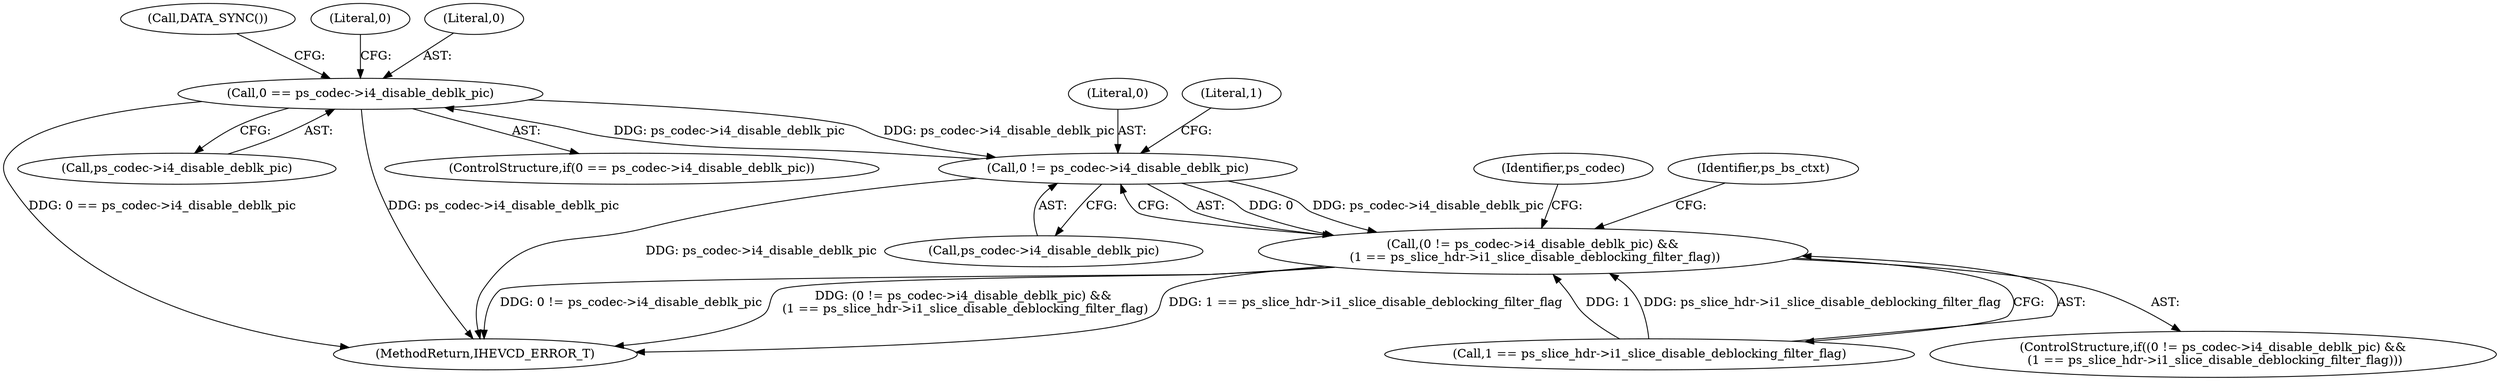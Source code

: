 digraph "0_Android_bcfc7124f6ef9f1ec128fb2e90de774a5b33d199_0@pointer" {
"1003688" [label="(Call,0 == ps_codec->i4_disable_deblk_pic)"];
"1002546" [label="(Call,0 != ps_codec->i4_disable_deblk_pic)"];
"1003688" [label="(Call,0 == ps_codec->i4_disable_deblk_pic)"];
"1002545" [label="(Call,(0 != ps_codec->i4_disable_deblk_pic) &&\n (1 == ps_slice_hdr->i1_slice_disable_deblocking_filter_flag))"];
"1003690" [label="(Call,ps_codec->i4_disable_deblk_pic)"];
"1004200" [label="(Call,DATA_SYNC())"];
"1005079" [label="(MethodReturn,IHEVCD_ERROR_T)"];
"1002545" [label="(Call,(0 != ps_codec->i4_disable_deblk_pic) &&\n (1 == ps_slice_hdr->i1_slice_disable_deblocking_filter_flag))"];
"1002548" [label="(Call,ps_codec->i4_disable_deblk_pic)"];
"1003696" [label="(Literal,0)"];
"1002559" [label="(Identifier,ps_bs_ctxt)"];
"1002547" [label="(Literal,0)"];
"1003689" [label="(Literal,0)"];
"1002551" [label="(Call,1 == ps_slice_hdr->i1_slice_disable_deblocking_filter_flag)"];
"1002835" [label="(Identifier,ps_codec)"];
"1002546" [label="(Call,0 != ps_codec->i4_disable_deblk_pic)"];
"1003687" [label="(ControlStructure,if(0 == ps_codec->i4_disable_deblk_pic))"];
"1002544" [label="(ControlStructure,if((0 != ps_codec->i4_disable_deblk_pic) &&\n (1 == ps_slice_hdr->i1_slice_disable_deblocking_filter_flag)))"];
"1003688" [label="(Call,0 == ps_codec->i4_disable_deblk_pic)"];
"1002552" [label="(Literal,1)"];
"1003688" -> "1003687"  [label="AST: "];
"1003688" -> "1003690"  [label="CFG: "];
"1003689" -> "1003688"  [label="AST: "];
"1003690" -> "1003688"  [label="AST: "];
"1003696" -> "1003688"  [label="CFG: "];
"1004200" -> "1003688"  [label="CFG: "];
"1003688" -> "1005079"  [label="DDG: 0 == ps_codec->i4_disable_deblk_pic"];
"1003688" -> "1005079"  [label="DDG: ps_codec->i4_disable_deblk_pic"];
"1003688" -> "1002546"  [label="DDG: ps_codec->i4_disable_deblk_pic"];
"1002546" -> "1003688"  [label="DDG: ps_codec->i4_disable_deblk_pic"];
"1002546" -> "1002545"  [label="AST: "];
"1002546" -> "1002548"  [label="CFG: "];
"1002547" -> "1002546"  [label="AST: "];
"1002548" -> "1002546"  [label="AST: "];
"1002552" -> "1002546"  [label="CFG: "];
"1002545" -> "1002546"  [label="CFG: "];
"1002546" -> "1005079"  [label="DDG: ps_codec->i4_disable_deblk_pic"];
"1002546" -> "1002545"  [label="DDG: 0"];
"1002546" -> "1002545"  [label="DDG: ps_codec->i4_disable_deblk_pic"];
"1002545" -> "1002544"  [label="AST: "];
"1002545" -> "1002551"  [label="CFG: "];
"1002551" -> "1002545"  [label="AST: "];
"1002559" -> "1002545"  [label="CFG: "];
"1002835" -> "1002545"  [label="CFG: "];
"1002545" -> "1005079"  [label="DDG: 1 == ps_slice_hdr->i1_slice_disable_deblocking_filter_flag"];
"1002545" -> "1005079"  [label="DDG: 0 != ps_codec->i4_disable_deblk_pic"];
"1002545" -> "1005079"  [label="DDG: (0 != ps_codec->i4_disable_deblk_pic) &&\n (1 == ps_slice_hdr->i1_slice_disable_deblocking_filter_flag)"];
"1002551" -> "1002545"  [label="DDG: 1"];
"1002551" -> "1002545"  [label="DDG: ps_slice_hdr->i1_slice_disable_deblocking_filter_flag"];
}
